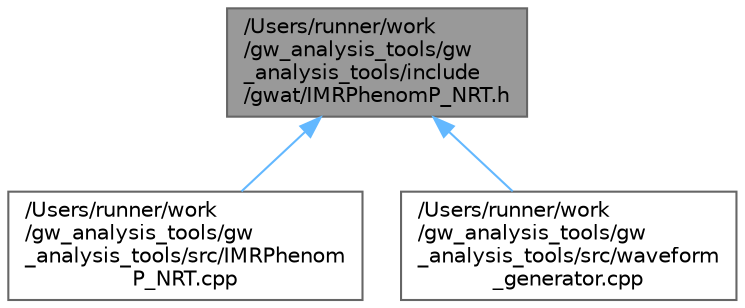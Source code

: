 digraph "/Users/runner/work/gw_analysis_tools/gw_analysis_tools/include/gwat/IMRPhenomP_NRT.h"
{
 // LATEX_PDF_SIZE
  bgcolor="transparent";
  edge [fontname=Helvetica,fontsize=10,labelfontname=Helvetica,labelfontsize=10];
  node [fontname=Helvetica,fontsize=10,shape=box,height=0.2,width=0.4];
  Node1 [id="Node000001",label="/Users/runner/work\l/gw_analysis_tools/gw\l_analysis_tools/include\l/gwat/IMRPhenomP_NRT.h",height=0.2,width=0.4,color="gray40", fillcolor="grey60", style="filled", fontcolor="black",tooltip=" "];
  Node1 -> Node2 [id="edge1_Node000001_Node000002",dir="back",color="steelblue1",style="solid",tooltip=" "];
  Node2 [id="Node000002",label="/Users/runner/work\l/gw_analysis_tools/gw\l_analysis_tools/src/IMRPhenom\lP_NRT.cpp",height=0.2,width=0.4,color="grey40", fillcolor="white", style="filled",URL="$IMRPhenomP__NRT_8cpp.html",tooltip=" "];
  Node1 -> Node3 [id="edge2_Node000001_Node000003",dir="back",color="steelblue1",style="solid",tooltip=" "];
  Node3 [id="Node000003",label="/Users/runner/work\l/gw_analysis_tools/gw\l_analysis_tools/src/waveform\l_generator.cpp",height=0.2,width=0.4,color="grey40", fillcolor="white", style="filled",URL="$waveform__generator_8cpp.html",tooltip=" "];
}
